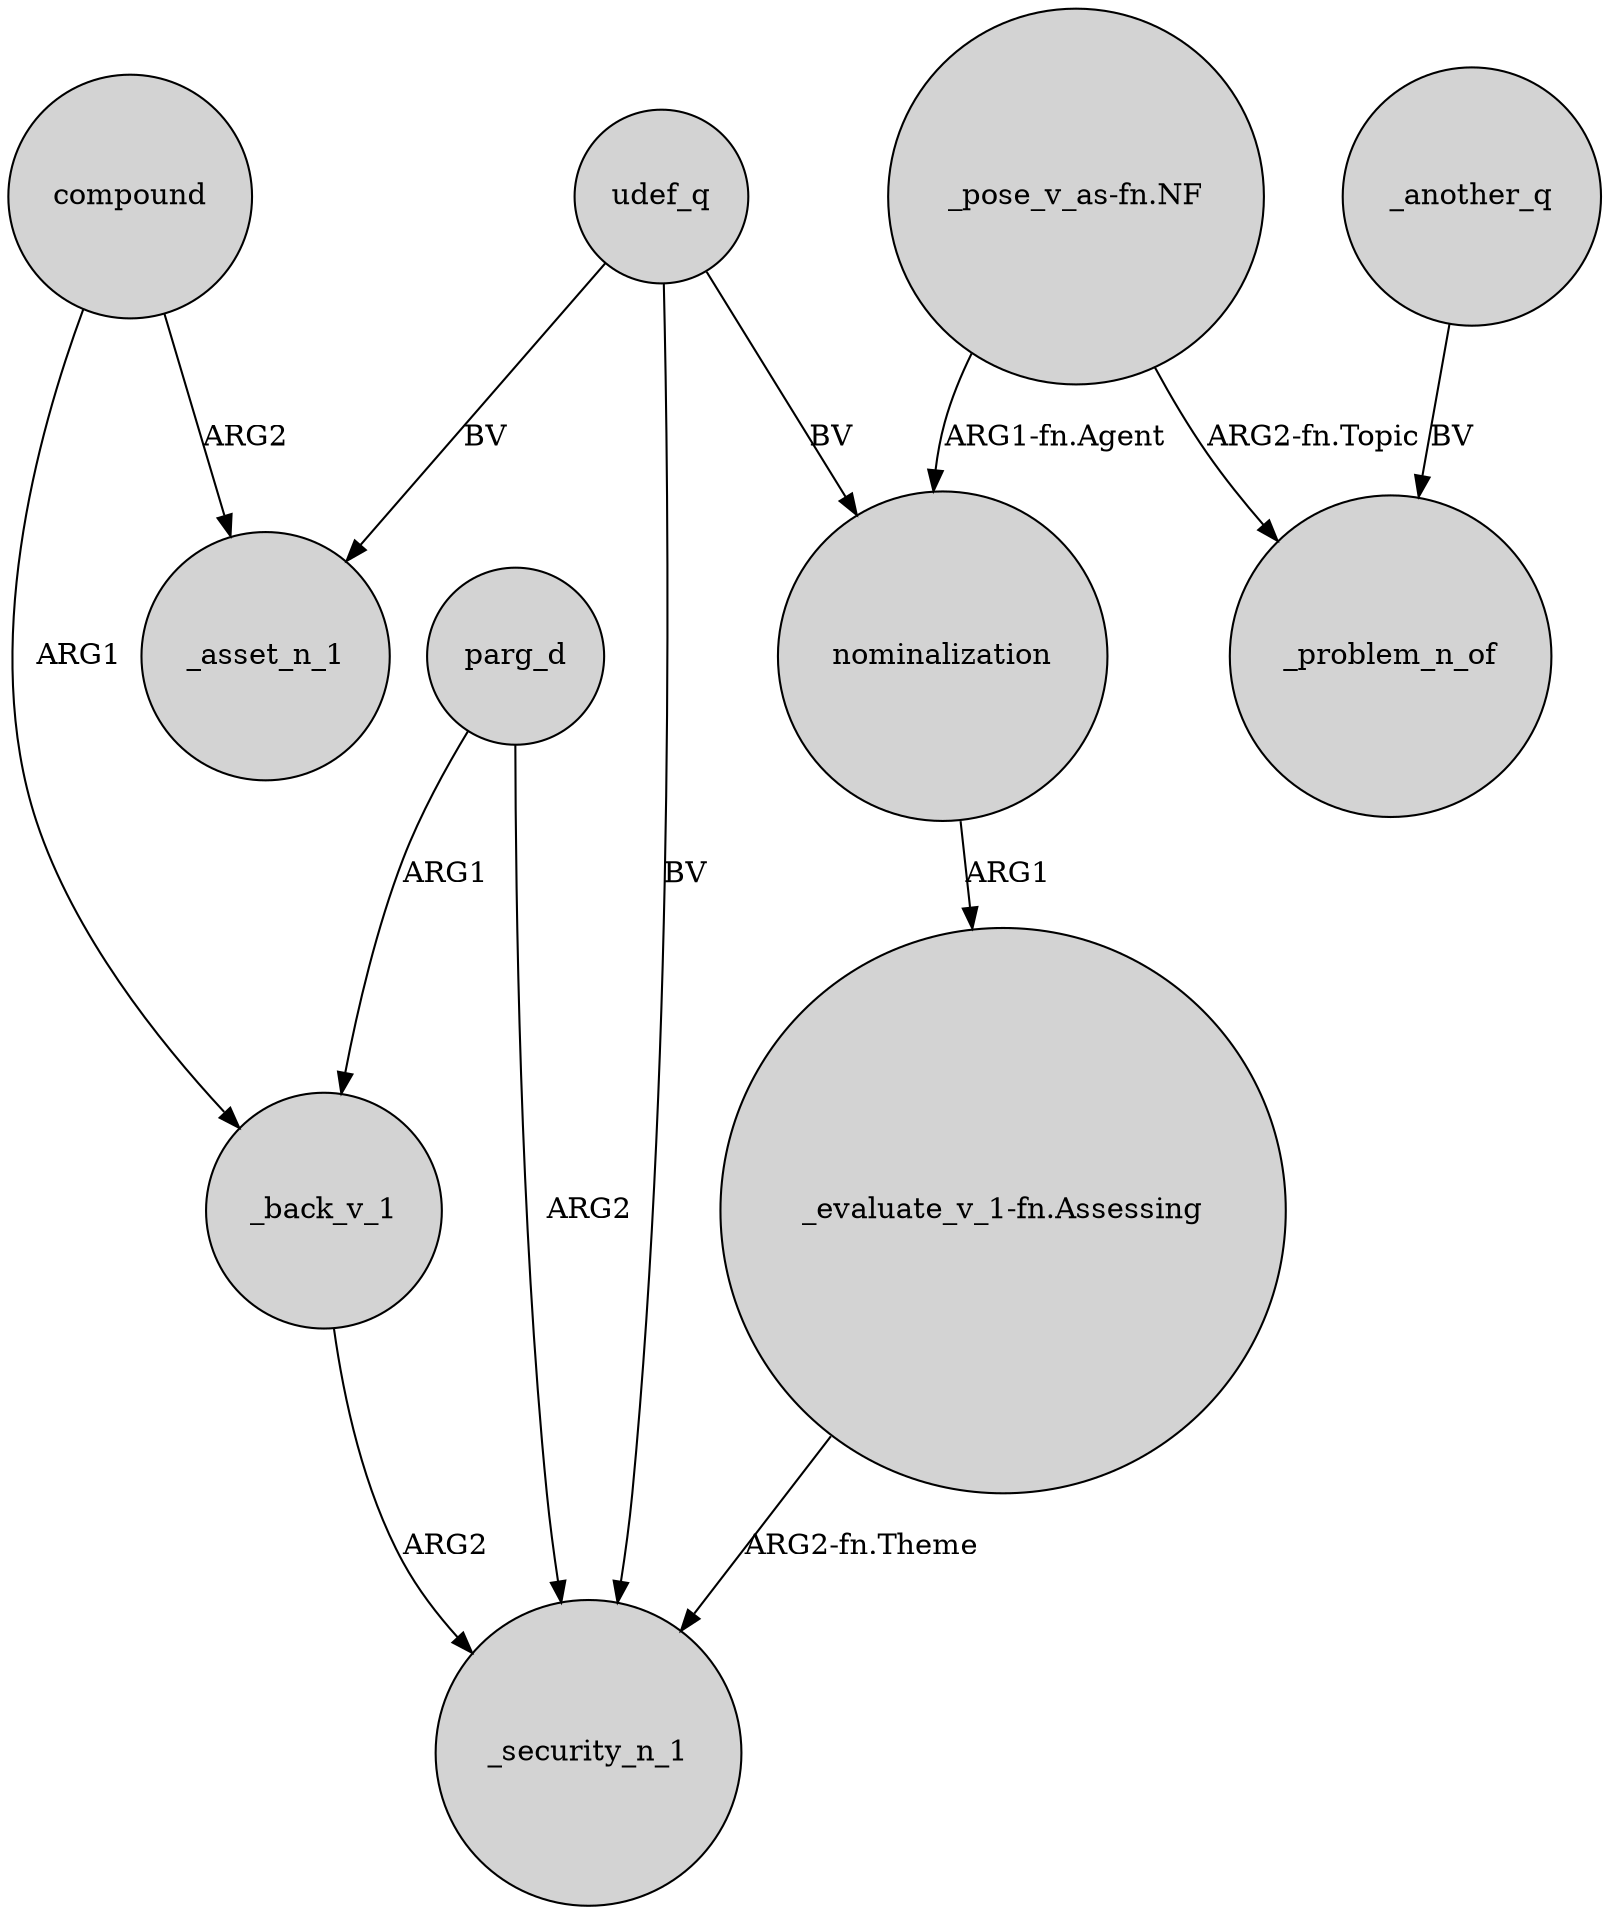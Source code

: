 digraph {
	node [shape=circle style=filled]
	compound -> _back_v_1 [label=ARG1]
	_back_v_1 -> _security_n_1 [label=ARG2]
	parg_d -> _security_n_1 [label=ARG2]
	"_pose_v_as-fn.NF" -> nominalization [label="ARG1-fn.Agent"]
	"_pose_v_as-fn.NF" -> _problem_n_of [label="ARG2-fn.Topic"]
	_another_q -> _problem_n_of [label=BV]
	udef_q -> _asset_n_1 [label=BV]
	compound -> _asset_n_1 [label=ARG2]
	udef_q -> nominalization [label=BV]
	nominalization -> "_evaluate_v_1-fn.Assessing" [label=ARG1]
	parg_d -> _back_v_1 [label=ARG1]
	udef_q -> _security_n_1 [label=BV]
	"_evaluate_v_1-fn.Assessing" -> _security_n_1 [label="ARG2-fn.Theme"]
}
